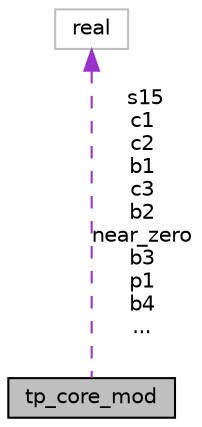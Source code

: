 digraph "tp_core_mod"
{
 // INTERACTIVE_SVG=YES
  edge [fontname="Helvetica",fontsize="10",labelfontname="Helvetica",labelfontsize="10"];
  node [fontname="Helvetica",fontsize="10",shape=record];
  Node1 [label="tp_core_mod",height=0.2,width=0.4,color="black", fillcolor="grey75", style="filled" fontcolor="black"];
  Node2 -> Node1 [dir="back",color="darkorchid3",fontsize="10",style="dashed",label=" s15\nc1\nc2\nb1\nc3\nb2\nnear_zero\nb3\np1\nb4\n..." ];
  Node2 [label="real",height=0.2,width=0.4,color="grey75", fillcolor="white", style="filled"];
}
